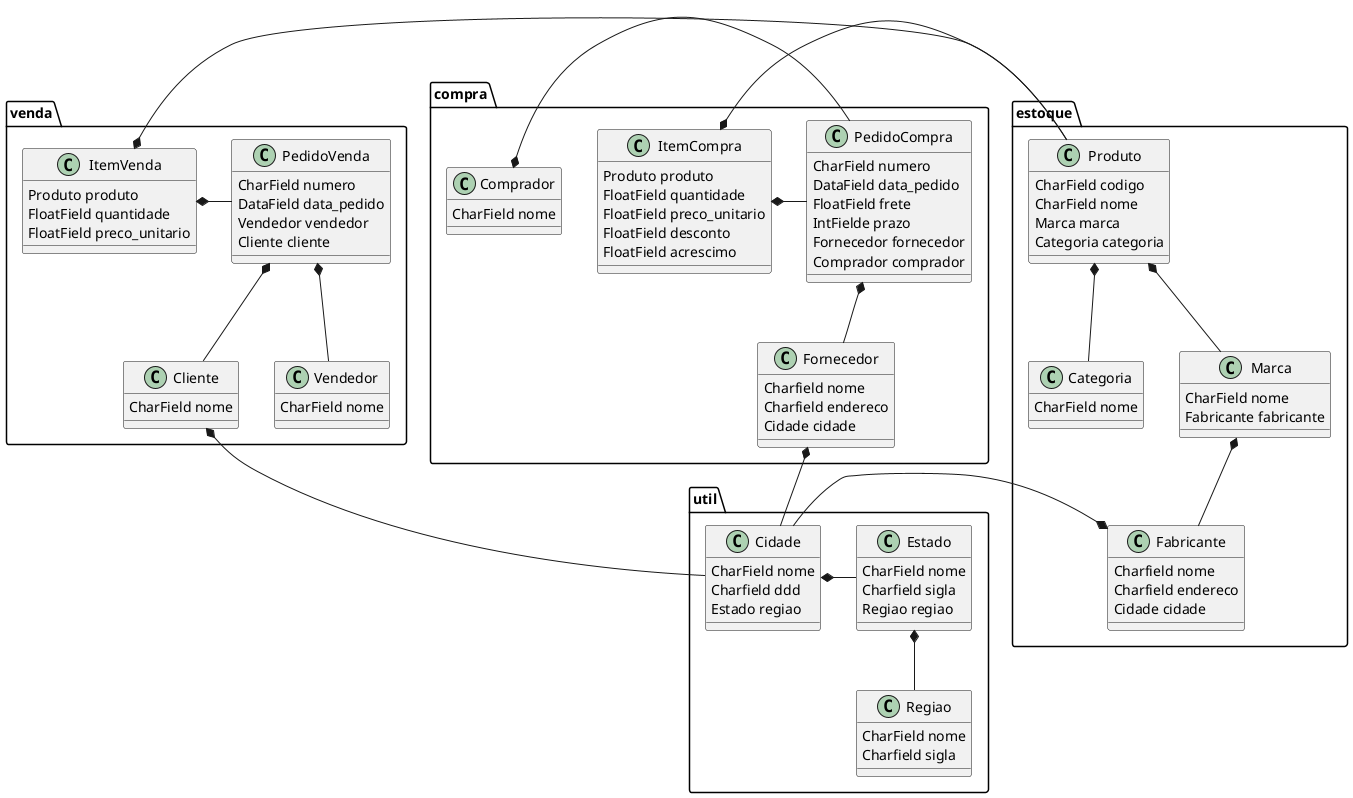 @startuml
package util {
    class Regiao {
        CharField nome
        Charfield sigla
    }

    class Estado {
        CharField nome
        Charfield sigla
        Regiao regiao
    }



    class Cidade {
        CharField nome
        Charfield ddd
        Estado regiao
    }

    Estado  *-- Regiao
    Cidade  *- Estado 
}

package estoque {
    class Categoria {
        CharField nome
    }
    class Produto{
        CharField codigo
        CharField nome
        Marca marca
        Categoria categoria
    }

    class Marca{
        CharField nome
        Fabricante fabricante
    }

    class Fabricante{
        Charfield nome
        Charfield endereco
        Cidade cidade
    }
    
    Produto *-- Marca  
    Produto *-- Categoria  
    Marca *-- Fabricante
    Fabricante *- Cidade
}

package compra {
    class PedidoCompra{
        CharField numero
        DataField data_pedido
        FloatField frete
        IntFielde prazo
        Fornecedor fornecedor
        Comprador comprador 
    }

    class ItemCompra{
        Produto produto
        FloatField quantidade
        FloatField preco_unitario
        FloatField desconto
        FloatField acrescimo
    }

    class Fornecedor{
        Charfield nome
        Charfield endereco
        Cidade cidade        
    }

    class Comprador{
        CharField nome
    }

    ItemCompra *- PedidoCompra
    ItemCompra *- Produto
    PedidoCompra *-- Fornecedor
    Fornecedor *-- Cidade
    Comprador *- PedidoCompra
}

package venda {
    class PedidoVenda{
        CharField numero
        DataField data_pedido
        Vendedor vendedor
        Cliente cliente
    }

    class ItemVenda{
        Produto produto
        FloatField quantidade
        FloatField preco_unitario
    }

    class Cliente{
        CharField nome
    }

    class Vendedor{
        CharField nome
    }

    ItemVenda *- PedidoVenda
    ItemVenda *- Produto
    PedidoVenda *-- Cliente
    PedidoVenda *-- Vendedor
    Cliente *- Cidade
}
@enduml
